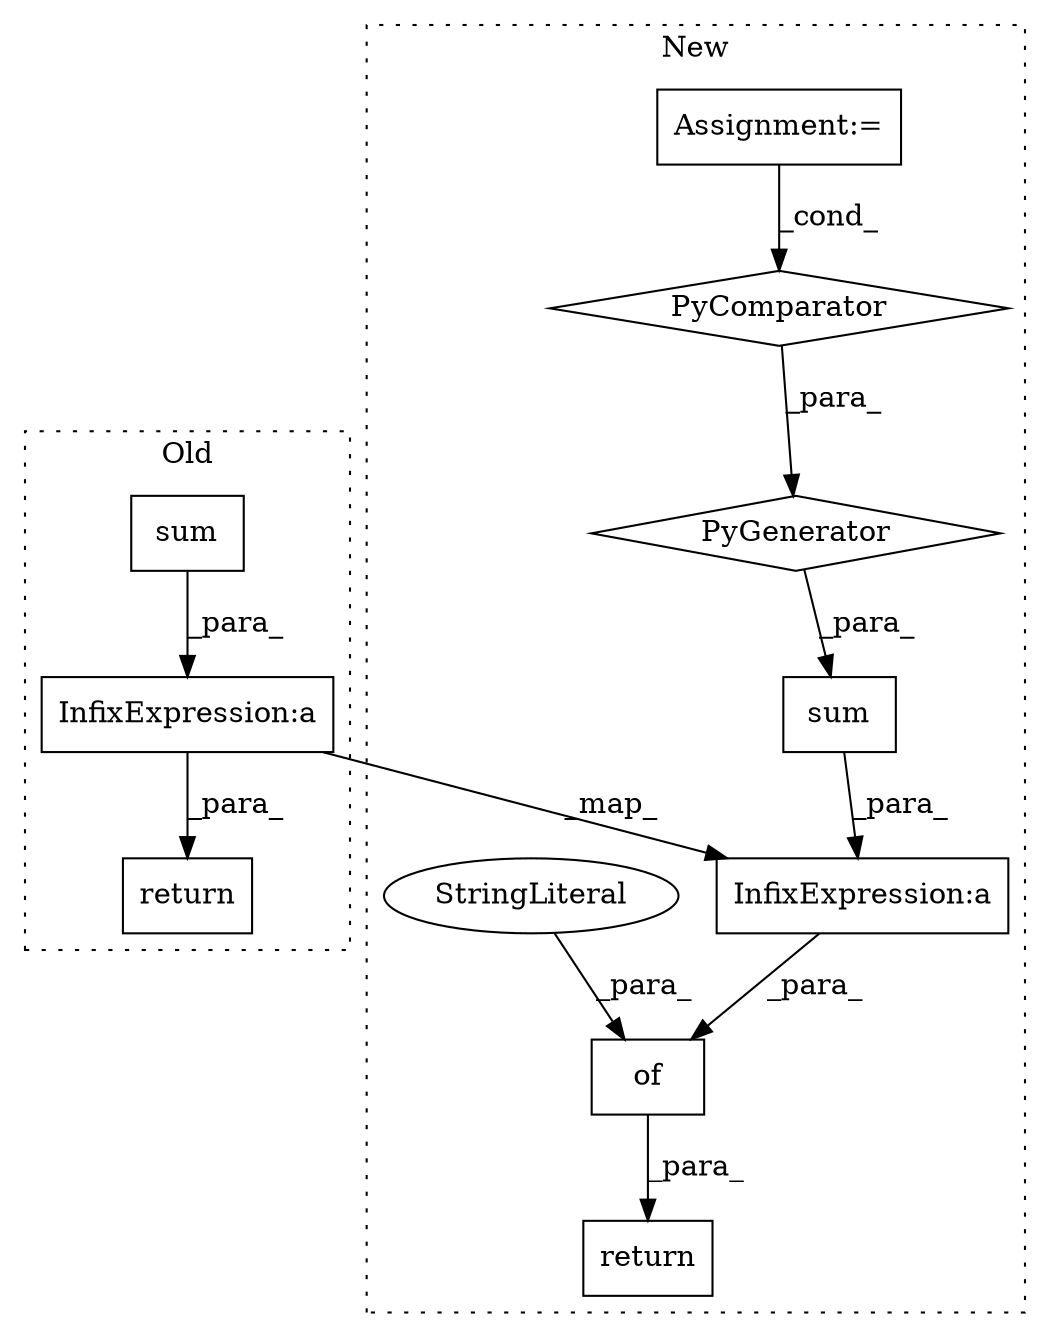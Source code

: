 digraph G {
subgraph cluster0 {
1 [label="sum" a="32" s="2267,2277" l="4,1" shape="box"];
7 [label="return" a="41" s="2259" l="7" shape="box"];
9 [label="InfixExpression:a" a="27" s="2278" l="3" shape="box"];
label = "Old";
style="dotted";
}
subgraph cluster1 {
2 [label="PyGenerator" a="107" s="2383" l="119" shape="diamond"];
3 [label="PyComparator" a="113" s="2458" l="38" shape="diamond"];
4 [label="Assignment:=" a="7" s="2458" l="38" shape="box"];
5 [label="sum" a="32" s="2370,2502" l="13,-3" shape="box"];
6 [label="return" a="41" s="2348" l="7" shape="box"];
8 [label="InfixExpression:a" a="27" s="2499" l="3" shape="box"];
10 [label="of" a="32" s="2359,2514" l="3,1" shape="box"];
11 [label="StringLiteral" a="45" s="2362" l="6" shape="ellipse"];
label = "New";
style="dotted";
}
1 -> 9 [label="_para_"];
2 -> 5 [label="_para_"];
3 -> 2 [label="_para_"];
4 -> 3 [label="_cond_"];
5 -> 8 [label="_para_"];
8 -> 10 [label="_para_"];
9 -> 8 [label="_map_"];
9 -> 7 [label="_para_"];
10 -> 6 [label="_para_"];
11 -> 10 [label="_para_"];
}